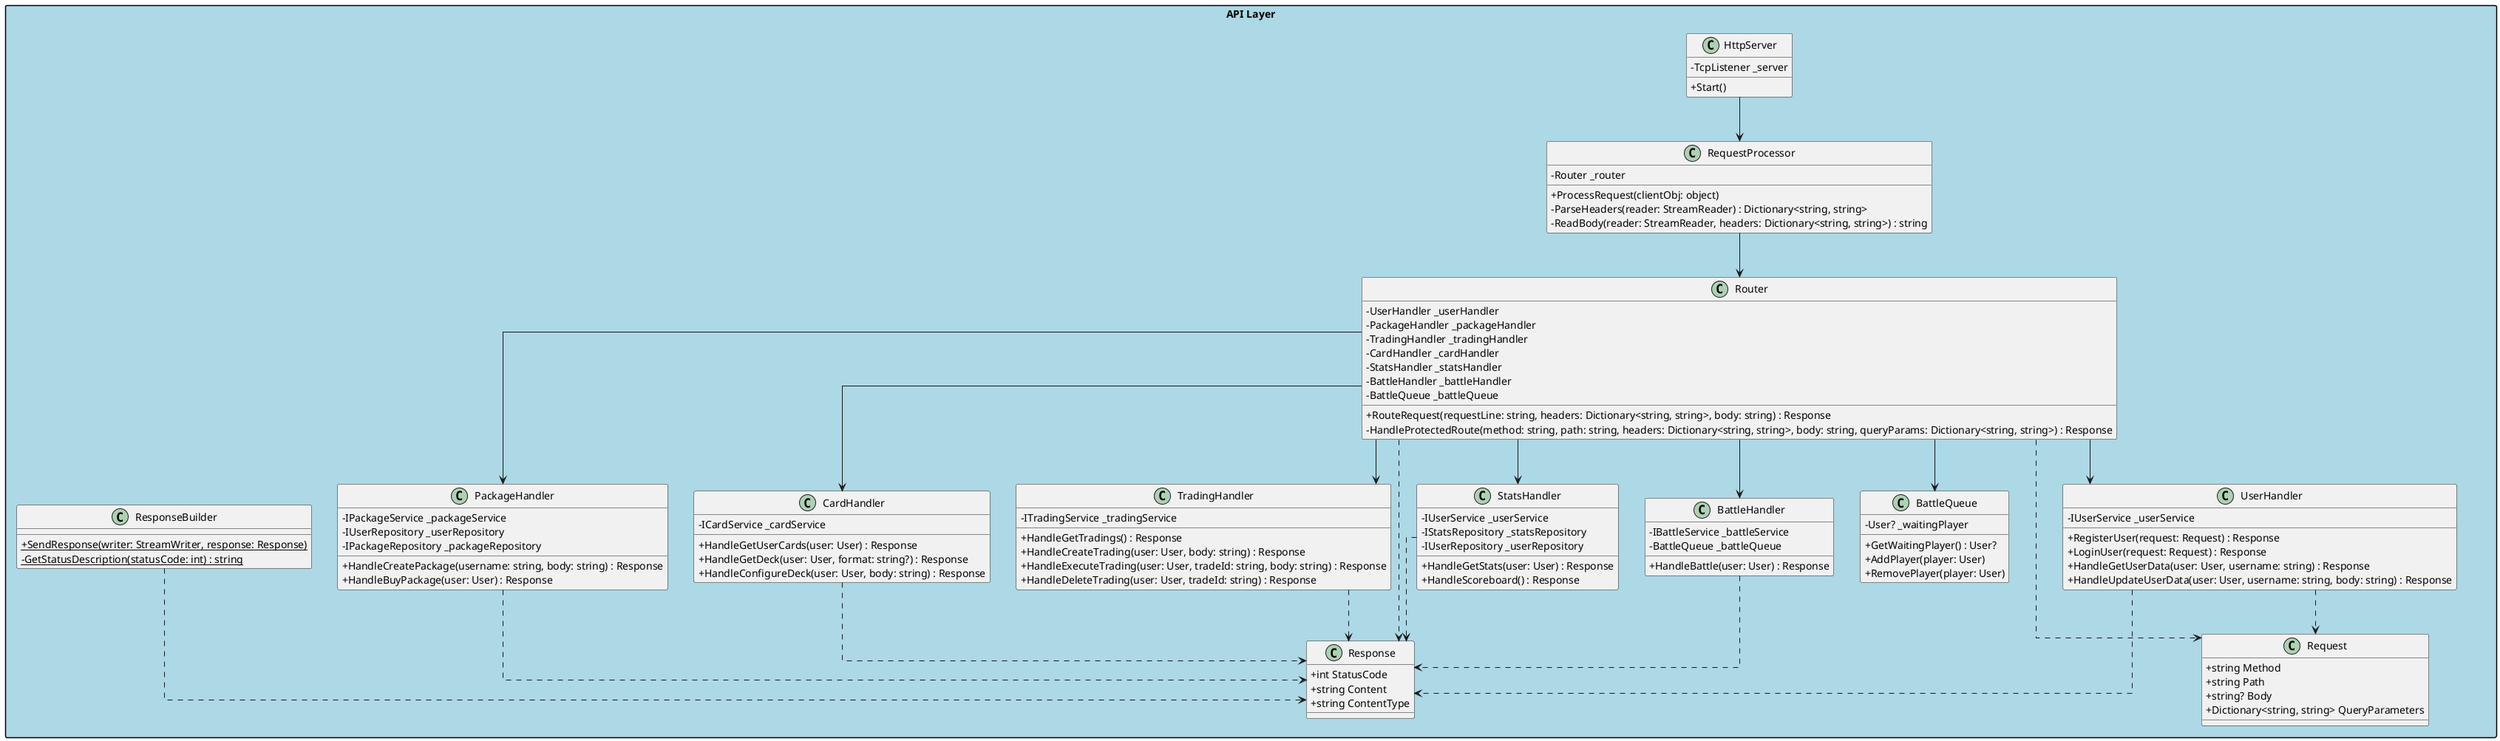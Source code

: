 @startuml
skinparam packageStyle rectangle
skinparam linetype ortho
skinparam classAttributeIconSize 0

package "API Layer" #LightBlue {
    class HttpServer {
        -TcpListener _server
        +Start()
    }

    class RequestProcessor {
        -Router _router
        +ProcessRequest(clientObj: object)
        -ParseHeaders(reader: StreamReader) : Dictionary<string, string>
        -ReadBody(reader: StreamReader, headers: Dictionary<string, string>) : string
    }

    class Router {
        -UserHandler _userHandler
        -PackageHandler _packageHandler
        -TradingHandler _tradingHandler
        -CardHandler _cardHandler
        -StatsHandler _statsHandler
        -BattleHandler _battleHandler
        -BattleQueue _battleQueue
        +RouteRequest(requestLine: string, headers: Dictionary<string, string>, body: string) : Response
        -HandleProtectedRoute(method: string, path: string, headers: Dictionary<string, string>, body: string, queryParams: Dictionary<string, string>) : Response
    }

    class ResponseBuilder {
        +{static} SendResponse(writer: StreamWriter, response: Response)
        -{static} GetStatusDescription(statusCode: int) : string
    }

    class UserHandler {
        -IUserService _userService
        +RegisterUser(request: Request) : Response
        +LoginUser(request: Request) : Response
        +HandleGetUserData(user: User, username: string) : Response
        +HandleUpdateUserData(user: User, username: string, body: string) : Response
    }

    class PackageHandler {
        -IPackageService _packageService
        -IUserRepository _userRepository
        -IPackageRepository _packageRepository
        +HandleCreatePackage(username: string, body: string) : Response
        +HandleBuyPackage(user: User) : Response
    }

    class CardHandler {
             -ICardService _cardService
             +HandleGetUserCards(user: User) : Response
             +HandleGetDeck(user: User, format: string?) : Response
             +HandleConfigureDeck(user: User, body: string) : Response
         }
     
         class TradingHandler {
             -ITradingService _tradingService
             +HandleGetTradings() : Response
             +HandleCreateTrading(user: User, body: string) : Response
             +HandleExecuteTrading(user: User, tradeId: string, body: string) : Response
             +HandleDeleteTrading(user: User, tradeId: string) : Response
         }
     
         class StatsHandler {
             -IUserService _userService
             -IStatsRepository _statsRepository
             -IUserRepository _userRepository
             +HandleGetStats(user: User) : Response
             +HandleScoreboard() : Response
         }
     
         class BattleHandler {
             -IBattleService _battleService
             -BattleQueue _battleQueue
             +HandleBattle(user: User) : Response
         }
     
         class BattleQueue {
             -User? _waitingPlayer
             +GetWaitingPlayer() : User?
             +AddPlayer(player: User)
             +RemovePlayer(player: User)
         }
     
         class Request {
             +string Method
             +string Path
             +string? Body
             +Dictionary<string, string> QueryParameters
         }
     
         class Response {
             +int StatusCode
             +string Content
             +string ContentType
         }
     
         HttpServer --> RequestProcessor
         RequestProcessor --> Router
         Router --> UserHandler
         Router --> PackageHandler
         Router --> CardHandler
         Router --> TradingHandler
         Router --> StatsHandler
         Router --> BattleHandler
         Router --> BattleQueue
         UserHandler ..> Request
         UserHandler ..> Response
         PackageHandler ..> Response
         CardHandler ..> Response
         TradingHandler ..> Response
         StatsHandler ..> Response
         BattleHandler ..> Response
         Router ..> Request
         Router ..> Response
         ResponseBuilder ..> Response
     }
     @enduml